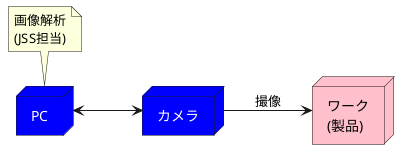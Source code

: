 @startuml 最終外観検査構成

left to right direction

node PC as pc #blue;text:white


node "カメラ" as camera #blue;text:white
pc <--> camera

node "ワーク\n(製品)" as work #pink
camera --> work : 撮像

note top of pc : 画像解析\n(JSS担当)

@enduml